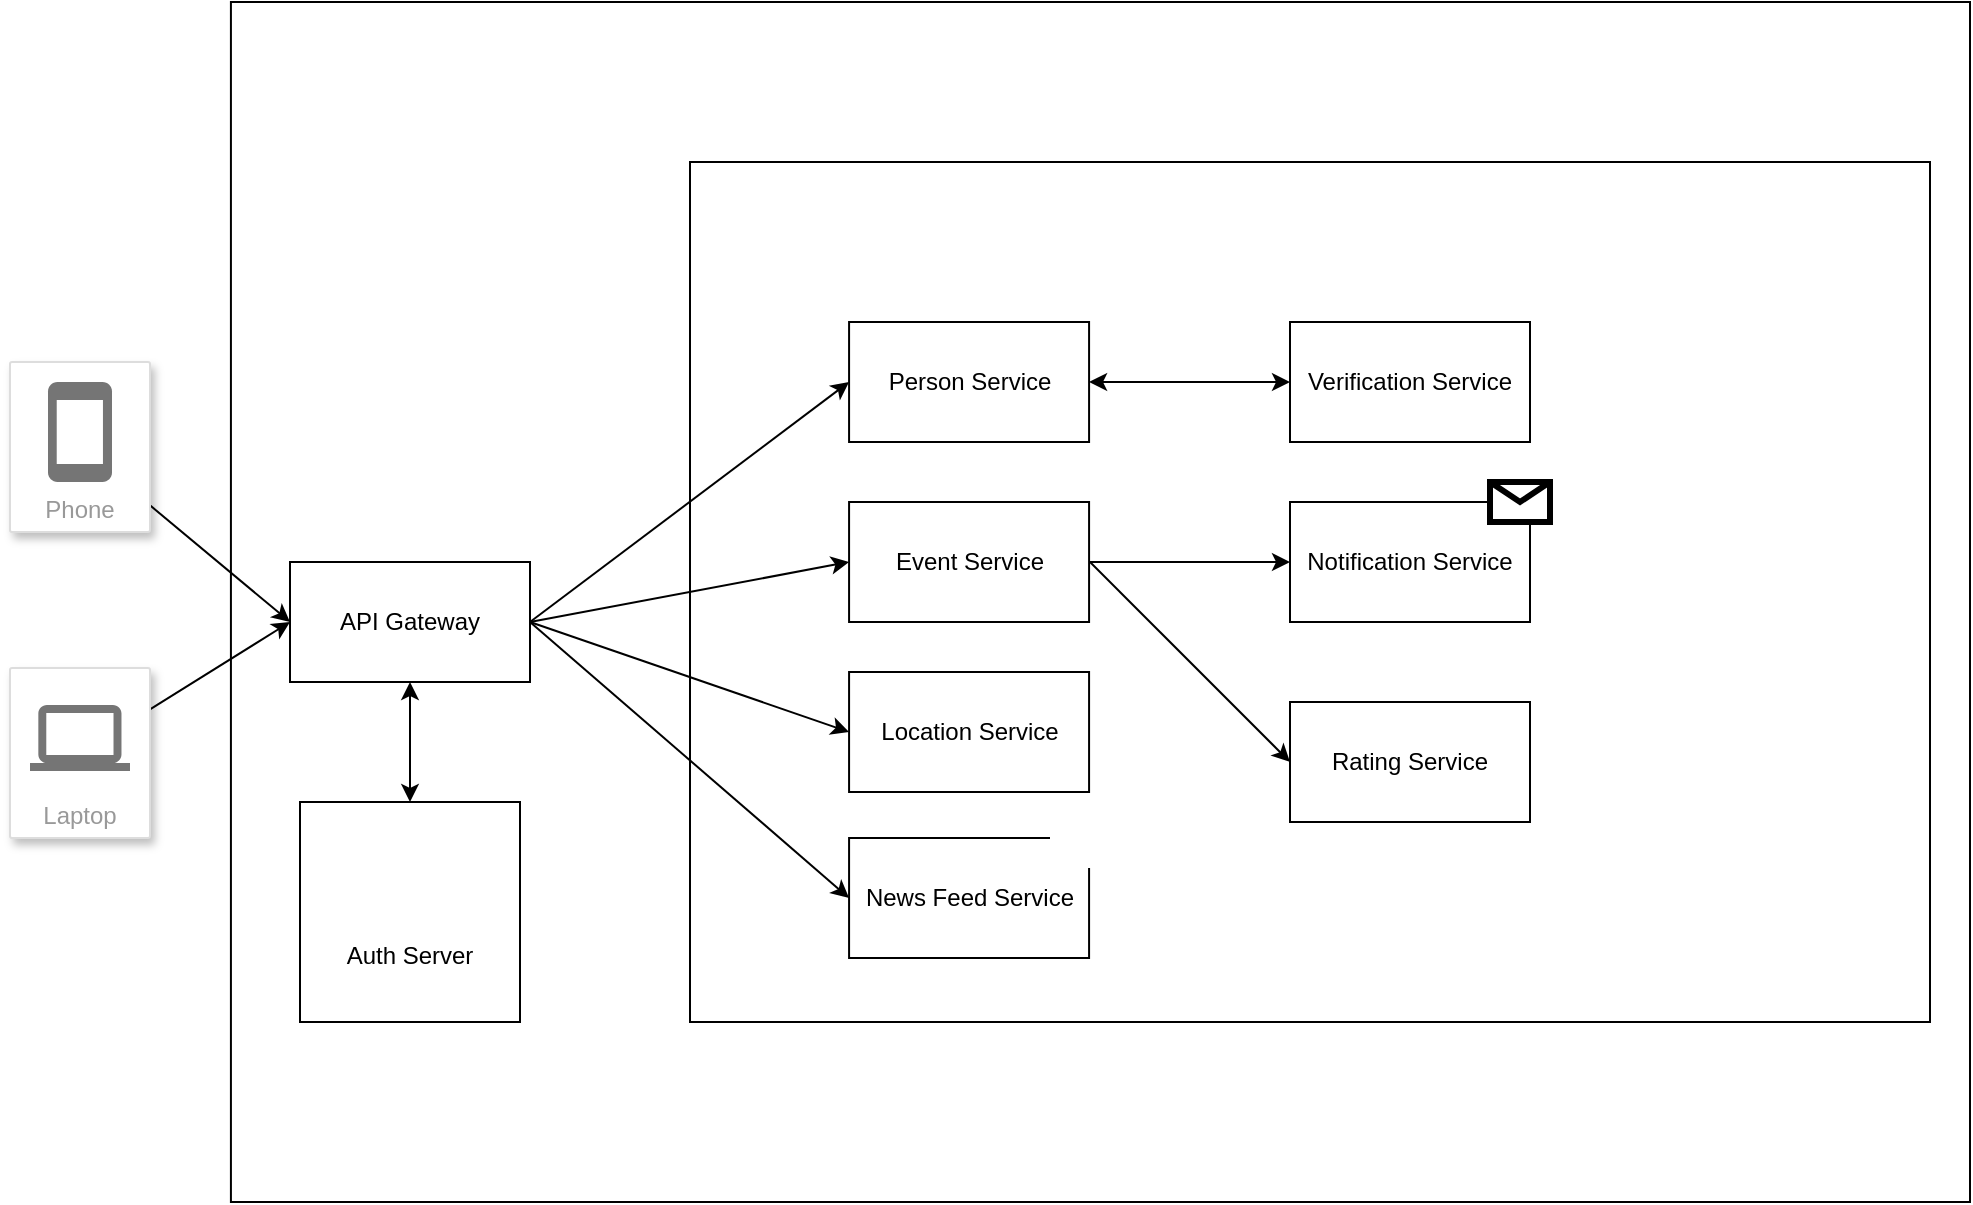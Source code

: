 <mxfile version="17.5.0" type="github">
  <diagram name="Page-1" id="5f0bae14-7c28-e335-631c-24af17079c00">
    <mxGraphModel dx="1299" dy="835" grid="1" gridSize="10" guides="1" tooltips="1" connect="1" arrows="1" fold="1" page="1" pageScale="1" pageWidth="1100" pageHeight="850" background="none" math="0" shadow="0">
      <root>
        <mxCell id="0" />
        <mxCell id="1" parent="0" />
        <mxCell id="EYMjzIE0AaHJpzCtMACF-12" value="" style="rounded=0;whiteSpace=wrap;html=1;" parent="1" vertex="1">
          <mxGeometry x="190.46" y="20" width="869.54" height="600" as="geometry" />
        </mxCell>
        <mxCell id="EYMjzIE0AaHJpzCtMACF-36" value="" style="rounded=0;whiteSpace=wrap;html=1;strokeWidth=1;" parent="1" vertex="1">
          <mxGeometry x="420" y="100" width="620" height="430" as="geometry" />
        </mxCell>
        <mxCell id="EYMjzIE0AaHJpzCtMACF-6" style="rounded=0;orthogonalLoop=1;jettySize=auto;html=1;entryX=0;entryY=0.5;entryDx=0;entryDy=0;exitX=1;exitY=0.5;exitDx=0;exitDy=0;" parent="1" source="EYMjzIE0AaHJpzCtMACF-1" target="EYMjzIE0AaHJpzCtMACF-4" edge="1">
          <mxGeometry relative="1" as="geometry" />
        </mxCell>
        <mxCell id="EYMjzIE0AaHJpzCtMACF-7" style="edgeStyle=none;rounded=0;orthogonalLoop=1;jettySize=auto;html=1;exitX=1;exitY=0.5;exitDx=0;exitDy=0;entryX=0;entryY=0.5;entryDx=0;entryDy=0;" parent="1" source="EYMjzIE0AaHJpzCtMACF-1" target="EYMjzIE0AaHJpzCtMACF-5" edge="1">
          <mxGeometry relative="1" as="geometry" />
        </mxCell>
        <mxCell id="EYMjzIE0AaHJpzCtMACF-14" style="edgeStyle=none;rounded=0;orthogonalLoop=1;jettySize=auto;html=1;entryX=0.5;entryY=0;entryDx=0;entryDy=0;startArrow=classic;startFill=1;" parent="1" source="EYMjzIE0AaHJpzCtMACF-1" target="EYMjzIE0AaHJpzCtMACF-3" edge="1">
          <mxGeometry relative="1" as="geometry" />
        </mxCell>
        <mxCell id="EYMjzIE0AaHJpzCtMACF-16" style="edgeStyle=none;rounded=0;orthogonalLoop=1;jettySize=auto;html=1;exitX=1;exitY=0.5;exitDx=0;exitDy=0;entryX=0;entryY=0.5;entryDx=0;entryDy=0;startArrow=none;startFill=0;" parent="1" source="EYMjzIE0AaHJpzCtMACF-1" target="EYMjzIE0AaHJpzCtMACF-15" edge="1">
          <mxGeometry relative="1" as="geometry" />
        </mxCell>
        <mxCell id="EYMjzIE0AaHJpzCtMACF-1" value="API Gateway" style="rounded=0;whiteSpace=wrap;html=1;" parent="1" vertex="1">
          <mxGeometry x="220" y="300" width="120" height="60" as="geometry" />
        </mxCell>
        <mxCell id="EYMjzIE0AaHJpzCtMACF-3" value="&lt;br&gt;&lt;br&gt;&lt;br&gt;Auth Server" style="rounded=0;whiteSpace=wrap;html=1;" parent="1" vertex="1">
          <mxGeometry x="225" y="420" width="110" height="110" as="geometry" />
        </mxCell>
        <mxCell id="svkhXpvsn2GN4K9KMqcU-12" style="edgeStyle=none;rounded=0;orthogonalLoop=1;jettySize=auto;html=1;entryX=0;entryY=0.5;entryDx=0;entryDy=0;startArrow=classic;startFill=1;" edge="1" parent="1" source="EYMjzIE0AaHJpzCtMACF-4" target="svkhXpvsn2GN4K9KMqcU-11">
          <mxGeometry relative="1" as="geometry" />
        </mxCell>
        <mxCell id="EYMjzIE0AaHJpzCtMACF-4" value="Person Service" style="rounded=0;whiteSpace=wrap;html=1;" parent="1" vertex="1">
          <mxGeometry x="499.54" y="180" width="120" height="60" as="geometry" />
        </mxCell>
        <mxCell id="EYMjzIE0AaHJpzCtMACF-5" value="Location Service" style="rounded=0;whiteSpace=wrap;html=1;" parent="1" vertex="1">
          <mxGeometry x="499.54" y="355" width="120" height="60" as="geometry" />
        </mxCell>
        <mxCell id="EYMjzIE0AaHJpzCtMACF-25" style="edgeStyle=none;rounded=0;orthogonalLoop=1;jettySize=auto;html=1;entryX=0;entryY=0.5;entryDx=0;entryDy=0;startArrow=none;startFill=0;" parent="1" source="EYMjzIE0AaHJpzCtMACF-15" target="EYMjzIE0AaHJpzCtMACF-24" edge="1">
          <mxGeometry relative="1" as="geometry" />
        </mxCell>
        <mxCell id="svkhXpvsn2GN4K9KMqcU-2" style="edgeStyle=none;rounded=0;orthogonalLoop=1;jettySize=auto;html=1;entryX=0;entryY=0.5;entryDx=0;entryDy=0;startArrow=none;startFill=0;" edge="1" parent="1" target="svkhXpvsn2GN4K9KMqcU-1">
          <mxGeometry relative="1" as="geometry">
            <mxPoint x="620" y="300" as="sourcePoint" />
          </mxGeometry>
        </mxCell>
        <mxCell id="EYMjzIE0AaHJpzCtMACF-15" value="Event Service" style="rounded=0;whiteSpace=wrap;html=1;" parent="1" vertex="1">
          <mxGeometry x="499.54" y="270" width="120" height="60" as="geometry" />
        </mxCell>
        <mxCell id="EYMjzIE0AaHJpzCtMACF-17" value="" style="shape=image;verticalLabelPosition=bottom;labelBackgroundColor=default;verticalAlign=top;aspect=fixed;imageAspect=0;image=https://upload.wikimedia.org/wikipedia/de/thumb/4/4b/Postgresql.svg/1200px-Postgresql.svg.png;" parent="1" vertex="1">
          <mxGeometry x="600.0" y="260" width="29.08" height="30" as="geometry" />
        </mxCell>
        <mxCell id="EYMjzIE0AaHJpzCtMACF-18" value="" style="shape=image;verticalLabelPosition=bottom;labelBackgroundColor=default;verticalAlign=top;aspect=fixed;imageAspect=0;image=https://upload.wikimedia.org/wikipedia/de/thumb/4/4b/Postgresql.svg/1200px-Postgresql.svg.png;" parent="1" vertex="1">
          <mxGeometry x="600" y="170" width="29.08" height="30" as="geometry" />
        </mxCell>
        <mxCell id="EYMjzIE0AaHJpzCtMACF-19" value="" style="shape=image;verticalLabelPosition=bottom;labelBackgroundColor=default;verticalAlign=top;aspect=fixed;imageAspect=0;image=https://upload.wikimedia.org/wikipedia/de/thumb/4/4b/Postgresql.svg/1200px-Postgresql.svg.png;" parent="1" vertex="1">
          <mxGeometry x="600" y="350" width="29.08" height="30" as="geometry" />
        </mxCell>
        <mxCell id="EYMjzIE0AaHJpzCtMACF-20" value="" style="shape=image;verticalLabelPosition=bottom;labelBackgroundColor=default;verticalAlign=top;aspect=fixed;imageAspect=0;image=https://blog.consdata.tech/assets/img/posts/2020-02-01-keycloak-uwierzytelnianie-autoryzacja-springboot-angular/Keycloak.png;" parent="1" vertex="1">
          <mxGeometry x="230.05" y="425" width="97.4" height="65" as="geometry" />
        </mxCell>
        <mxCell id="EYMjzIE0AaHJpzCtMACF-23" value="" style="shape=image;verticalLabelPosition=bottom;labelBackgroundColor=default;verticalAlign=top;aspect=fixed;imageAspect=0;image=https://blog.consdata.tech/assets/img/posts/2018-11-15-czy-apache-kafka-nadaje-sie-do-event-sourcingu/kafka-apache.png;" parent="1" vertex="1">
          <mxGeometry x="920" y="445" width="89.92" height="60" as="geometry" />
        </mxCell>
        <mxCell id="EYMjzIE0AaHJpzCtMACF-24" value="Notification Service" style="rounded=0;whiteSpace=wrap;html=1;" parent="1" vertex="1">
          <mxGeometry x="720" y="270" width="120" height="60" as="geometry" />
        </mxCell>
        <mxCell id="EYMjzIE0AaHJpzCtMACF-27" value="" style="shape=message;html=1;whiteSpace=wrap;html=1;outlineConnect=0;strokeWidth=3;" parent="1" vertex="1">
          <mxGeometry x="820" y="260" width="30" height="20" as="geometry" />
        </mxCell>
        <mxCell id="EYMjzIE0AaHJpzCtMACF-28" style="edgeStyle=none;rounded=0;orthogonalLoop=1;jettySize=auto;html=1;exitX=0.5;exitY=1;exitDx=0;exitDy=0;startArrow=none;startFill=0;" parent="1" source="EYMjzIE0AaHJpzCtMACF-17" target="EYMjzIE0AaHJpzCtMACF-17" edge="1">
          <mxGeometry relative="1" as="geometry" />
        </mxCell>
        <mxCell id="EYMjzIE0AaHJpzCtMACF-35" style="edgeStyle=none;rounded=0;orthogonalLoop=1;jettySize=auto;html=1;entryX=0;entryY=0.5;entryDx=0;entryDy=0;startArrow=none;startFill=0;" parent="1" source="EYMjzIE0AaHJpzCtMACF-29" target="EYMjzIE0AaHJpzCtMACF-1" edge="1">
          <mxGeometry relative="1" as="geometry" />
        </mxCell>
        <mxCell id="EYMjzIE0AaHJpzCtMACF-29" value="Phone" style="strokeColor=#dddddd;shadow=1;strokeWidth=1;rounded=1;absoluteArcSize=1;arcSize=2;labelPosition=center;verticalLabelPosition=middle;align=center;verticalAlign=bottom;spacingLeft=0;fontColor=#999999;fontSize=12;whiteSpace=wrap;spacingBottom=2;" parent="1" vertex="1">
          <mxGeometry x="80" y="200" width="70" height="85" as="geometry" />
        </mxCell>
        <mxCell id="EYMjzIE0AaHJpzCtMACF-30" value="" style="sketch=0;dashed=0;connectable=0;html=1;fillColor=#757575;strokeColor=none;shape=mxgraph.gcp2.phone;part=1;" parent="EYMjzIE0AaHJpzCtMACF-29" vertex="1">
          <mxGeometry x="0.5" width="32" height="50" relative="1" as="geometry">
            <mxPoint x="-16" y="10" as="offset" />
          </mxGeometry>
        </mxCell>
        <mxCell id="EYMjzIE0AaHJpzCtMACF-34" style="edgeStyle=none;rounded=0;orthogonalLoop=1;jettySize=auto;html=1;entryX=0;entryY=0.5;entryDx=0;entryDy=0;startArrow=none;startFill=0;" parent="1" source="EYMjzIE0AaHJpzCtMACF-32" target="EYMjzIE0AaHJpzCtMACF-1" edge="1">
          <mxGeometry relative="1" as="geometry" />
        </mxCell>
        <mxCell id="EYMjzIE0AaHJpzCtMACF-32" value="Laptop" style="strokeColor=#dddddd;shadow=1;strokeWidth=1;rounded=1;absoluteArcSize=1;arcSize=2;labelPosition=center;verticalLabelPosition=middle;align=center;verticalAlign=bottom;spacingLeft=0;fontColor=#999999;fontSize=12;whiteSpace=wrap;spacingBottom=2;" parent="1" vertex="1">
          <mxGeometry x="80" y="353" width="70" height="85" as="geometry" />
        </mxCell>
        <mxCell id="EYMjzIE0AaHJpzCtMACF-33" value="" style="sketch=0;dashed=0;connectable=0;html=1;fillColor=#757575;strokeColor=none;shape=mxgraph.gcp2.laptop;part=1;" parent="EYMjzIE0AaHJpzCtMACF-32" vertex="1">
          <mxGeometry x="0.5" width="50" height="33" relative="1" as="geometry">
            <mxPoint x="-25" y="18.5" as="offset" />
          </mxGeometry>
        </mxCell>
        <mxCell id="EYMjzIE0AaHJpzCtMACF-37" value="" style="shape=image;verticalLabelPosition=bottom;labelBackgroundColor=default;verticalAlign=top;aspect=fixed;imageAspect=0;image=https://upload.wikimedia.org/wikipedia/commons/thumb/9/93/Amazon_Web_Services_Logo.svg/2880px-Amazon_Web_Services_Logo.svg.png;" parent="1" vertex="1">
          <mxGeometry x="960" y="561.96" width="80" height="47.85" as="geometry" />
        </mxCell>
        <mxCell id="svkhXpvsn2GN4K9KMqcU-1" value="Rating Service" style="rounded=0;whiteSpace=wrap;html=1;" vertex="1" parent="1">
          <mxGeometry x="720" y="370" width="120" height="60" as="geometry" />
        </mxCell>
        <mxCell id="svkhXpvsn2GN4K9KMqcU-5" value="" style="shape=image;verticalLabelPosition=bottom;labelBackgroundColor=default;verticalAlign=top;aspect=fixed;imageAspect=0;image=https://www.freebsdnews.com/wp-content/uploads/mongodb.png;" vertex="1" parent="1">
          <mxGeometry x="806.72" y="353" width="33.28" height="39" as="geometry" />
        </mxCell>
        <mxCell id="svkhXpvsn2GN4K9KMqcU-8" value="News Feed Service" style="rounded=0;whiteSpace=wrap;html=1;" vertex="1" parent="1">
          <mxGeometry x="499.54" y="438" width="120" height="60" as="geometry" />
        </mxCell>
        <mxCell id="svkhXpvsn2GN4K9KMqcU-9" style="edgeStyle=none;rounded=0;orthogonalLoop=1;jettySize=auto;html=1;entryX=0;entryY=0.5;entryDx=0;entryDy=0;" edge="1" parent="1" target="svkhXpvsn2GN4K9KMqcU-8">
          <mxGeometry relative="1" as="geometry">
            <mxPoint x="340" y="330" as="sourcePoint" />
            <mxPoint x="509.54" y="395" as="targetPoint" />
          </mxGeometry>
        </mxCell>
        <mxCell id="svkhXpvsn2GN4K9KMqcU-10" value="" style="shape=image;html=1;verticalAlign=top;verticalLabelPosition=bottom;labelBackgroundColor=#ffffff;imageAspect=0;aspect=fixed;image=https://cdn2.iconfinder.com/data/icons/essential-web-4/50/announce-megaphone-news-notification-marketing-128.png;strokeWidth=1;imageBackground=default;" vertex="1" parent="1">
          <mxGeometry x="600" y="425" width="28" height="28" as="geometry" />
        </mxCell>
        <mxCell id="svkhXpvsn2GN4K9KMqcU-11" value="Verification Service" style="rounded=0;whiteSpace=wrap;html=1;" vertex="1" parent="1">
          <mxGeometry x="720" y="180" width="120" height="60" as="geometry" />
        </mxCell>
        <mxCell id="svkhXpvsn2GN4K9KMqcU-14" value="" style="shape=image;html=1;verticalAlign=top;verticalLabelPosition=bottom;labelBackgroundColor=#ffffff;imageAspect=0;aspect=fixed;image=https://cdn1.iconfinder.com/data/icons/smartphone-signal-5g-trading/64/Smartphone_Failed_Verification-128.png;strokeWidth=1;" vertex="1" parent="1">
          <mxGeometry x="820" y="160" width="40" height="40" as="geometry" />
        </mxCell>
      </root>
    </mxGraphModel>
  </diagram>
</mxfile>
